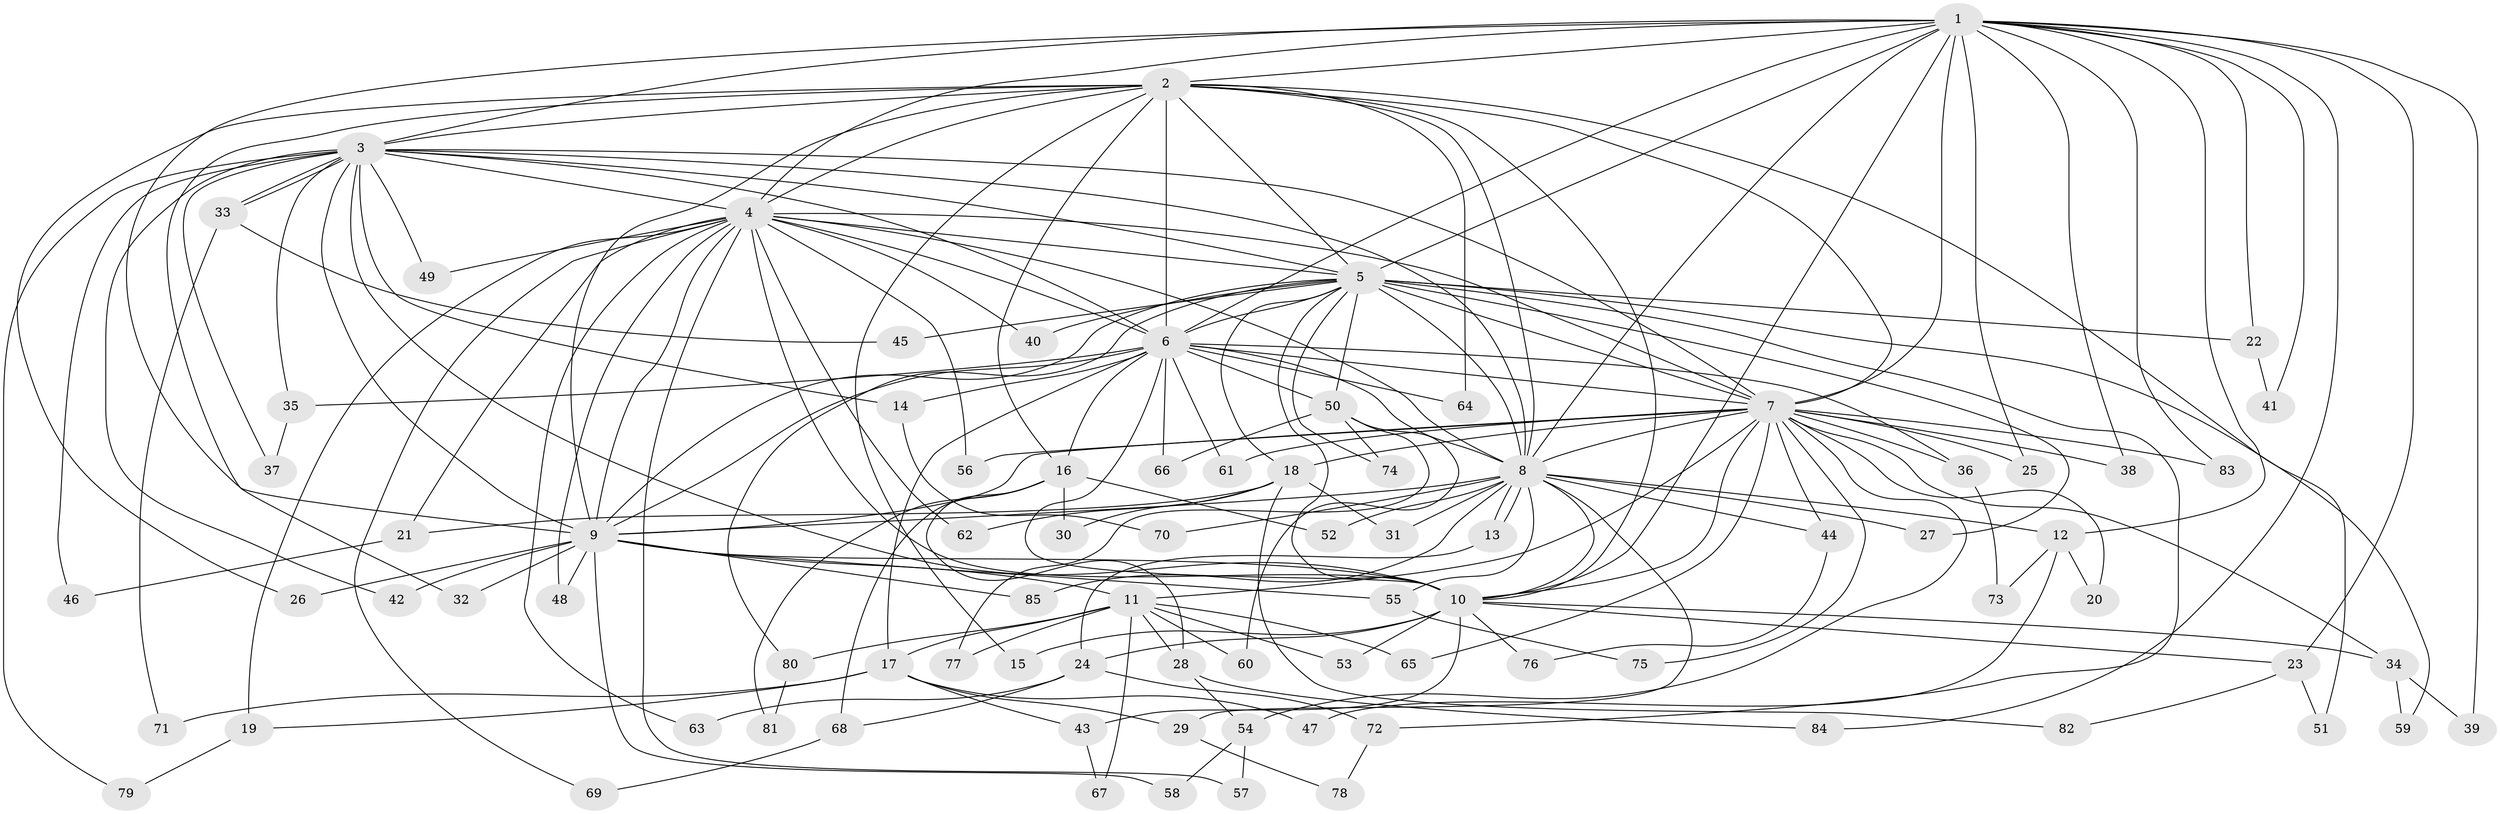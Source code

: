 // Generated by graph-tools (version 1.1) at 2025/01/03/09/25 03:01:12]
// undirected, 85 vertices, 195 edges
graph export_dot {
graph [start="1"]
  node [color=gray90,style=filled];
  1;
  2;
  3;
  4;
  5;
  6;
  7;
  8;
  9;
  10;
  11;
  12;
  13;
  14;
  15;
  16;
  17;
  18;
  19;
  20;
  21;
  22;
  23;
  24;
  25;
  26;
  27;
  28;
  29;
  30;
  31;
  32;
  33;
  34;
  35;
  36;
  37;
  38;
  39;
  40;
  41;
  42;
  43;
  44;
  45;
  46;
  47;
  48;
  49;
  50;
  51;
  52;
  53;
  54;
  55;
  56;
  57;
  58;
  59;
  60;
  61;
  62;
  63;
  64;
  65;
  66;
  67;
  68;
  69;
  70;
  71;
  72;
  73;
  74;
  75;
  76;
  77;
  78;
  79;
  80;
  81;
  82;
  83;
  84;
  85;
  1 -- 2;
  1 -- 3;
  1 -- 4;
  1 -- 5;
  1 -- 6;
  1 -- 7;
  1 -- 8;
  1 -- 9;
  1 -- 10;
  1 -- 12;
  1 -- 22;
  1 -- 23;
  1 -- 25;
  1 -- 38;
  1 -- 39;
  1 -- 41;
  1 -- 83;
  1 -- 84;
  2 -- 3;
  2 -- 4;
  2 -- 5;
  2 -- 6;
  2 -- 7;
  2 -- 8;
  2 -- 9;
  2 -- 10;
  2 -- 15;
  2 -- 16;
  2 -- 26;
  2 -- 32;
  2 -- 51;
  2 -- 64;
  3 -- 4;
  3 -- 5;
  3 -- 6;
  3 -- 7;
  3 -- 8;
  3 -- 9;
  3 -- 10;
  3 -- 14;
  3 -- 33;
  3 -- 33;
  3 -- 35;
  3 -- 37;
  3 -- 42;
  3 -- 46;
  3 -- 49;
  3 -- 79;
  4 -- 5;
  4 -- 6;
  4 -- 7;
  4 -- 8;
  4 -- 9;
  4 -- 10;
  4 -- 19;
  4 -- 21;
  4 -- 40;
  4 -- 48;
  4 -- 49;
  4 -- 56;
  4 -- 57;
  4 -- 62;
  4 -- 63;
  4 -- 69;
  5 -- 6;
  5 -- 7;
  5 -- 8;
  5 -- 9;
  5 -- 10;
  5 -- 18;
  5 -- 22;
  5 -- 27;
  5 -- 40;
  5 -- 45;
  5 -- 50;
  5 -- 59;
  5 -- 72;
  5 -- 74;
  5 -- 80;
  6 -- 7;
  6 -- 8;
  6 -- 9;
  6 -- 10;
  6 -- 14;
  6 -- 16;
  6 -- 17;
  6 -- 35;
  6 -- 36;
  6 -- 50;
  6 -- 61;
  6 -- 64;
  6 -- 66;
  7 -- 8;
  7 -- 9;
  7 -- 10;
  7 -- 11;
  7 -- 18;
  7 -- 20;
  7 -- 25;
  7 -- 34;
  7 -- 36;
  7 -- 38;
  7 -- 44;
  7 -- 54;
  7 -- 56;
  7 -- 61;
  7 -- 65;
  7 -- 75;
  7 -- 83;
  8 -- 9;
  8 -- 10;
  8 -- 12;
  8 -- 13;
  8 -- 13;
  8 -- 27;
  8 -- 29;
  8 -- 31;
  8 -- 44;
  8 -- 52;
  8 -- 55;
  8 -- 70;
  8 -- 85;
  9 -- 10;
  9 -- 11;
  9 -- 26;
  9 -- 32;
  9 -- 42;
  9 -- 48;
  9 -- 55;
  9 -- 58;
  9 -- 85;
  10 -- 15;
  10 -- 23;
  10 -- 24;
  10 -- 34;
  10 -- 43;
  10 -- 53;
  10 -- 76;
  11 -- 17;
  11 -- 28;
  11 -- 53;
  11 -- 60;
  11 -- 65;
  11 -- 67;
  11 -- 77;
  11 -- 80;
  12 -- 20;
  12 -- 47;
  12 -- 73;
  13 -- 24;
  14 -- 70;
  16 -- 28;
  16 -- 30;
  16 -- 52;
  16 -- 68;
  16 -- 81;
  17 -- 19;
  17 -- 29;
  17 -- 43;
  17 -- 47;
  17 -- 71;
  18 -- 21;
  18 -- 30;
  18 -- 31;
  18 -- 62;
  18 -- 82;
  19 -- 79;
  21 -- 46;
  22 -- 41;
  23 -- 51;
  23 -- 82;
  24 -- 63;
  24 -- 68;
  24 -- 72;
  28 -- 54;
  28 -- 84;
  29 -- 78;
  33 -- 45;
  33 -- 71;
  34 -- 39;
  34 -- 59;
  35 -- 37;
  36 -- 73;
  43 -- 67;
  44 -- 76;
  50 -- 60;
  50 -- 66;
  50 -- 74;
  50 -- 77;
  54 -- 57;
  54 -- 58;
  55 -- 75;
  68 -- 69;
  72 -- 78;
  80 -- 81;
}
